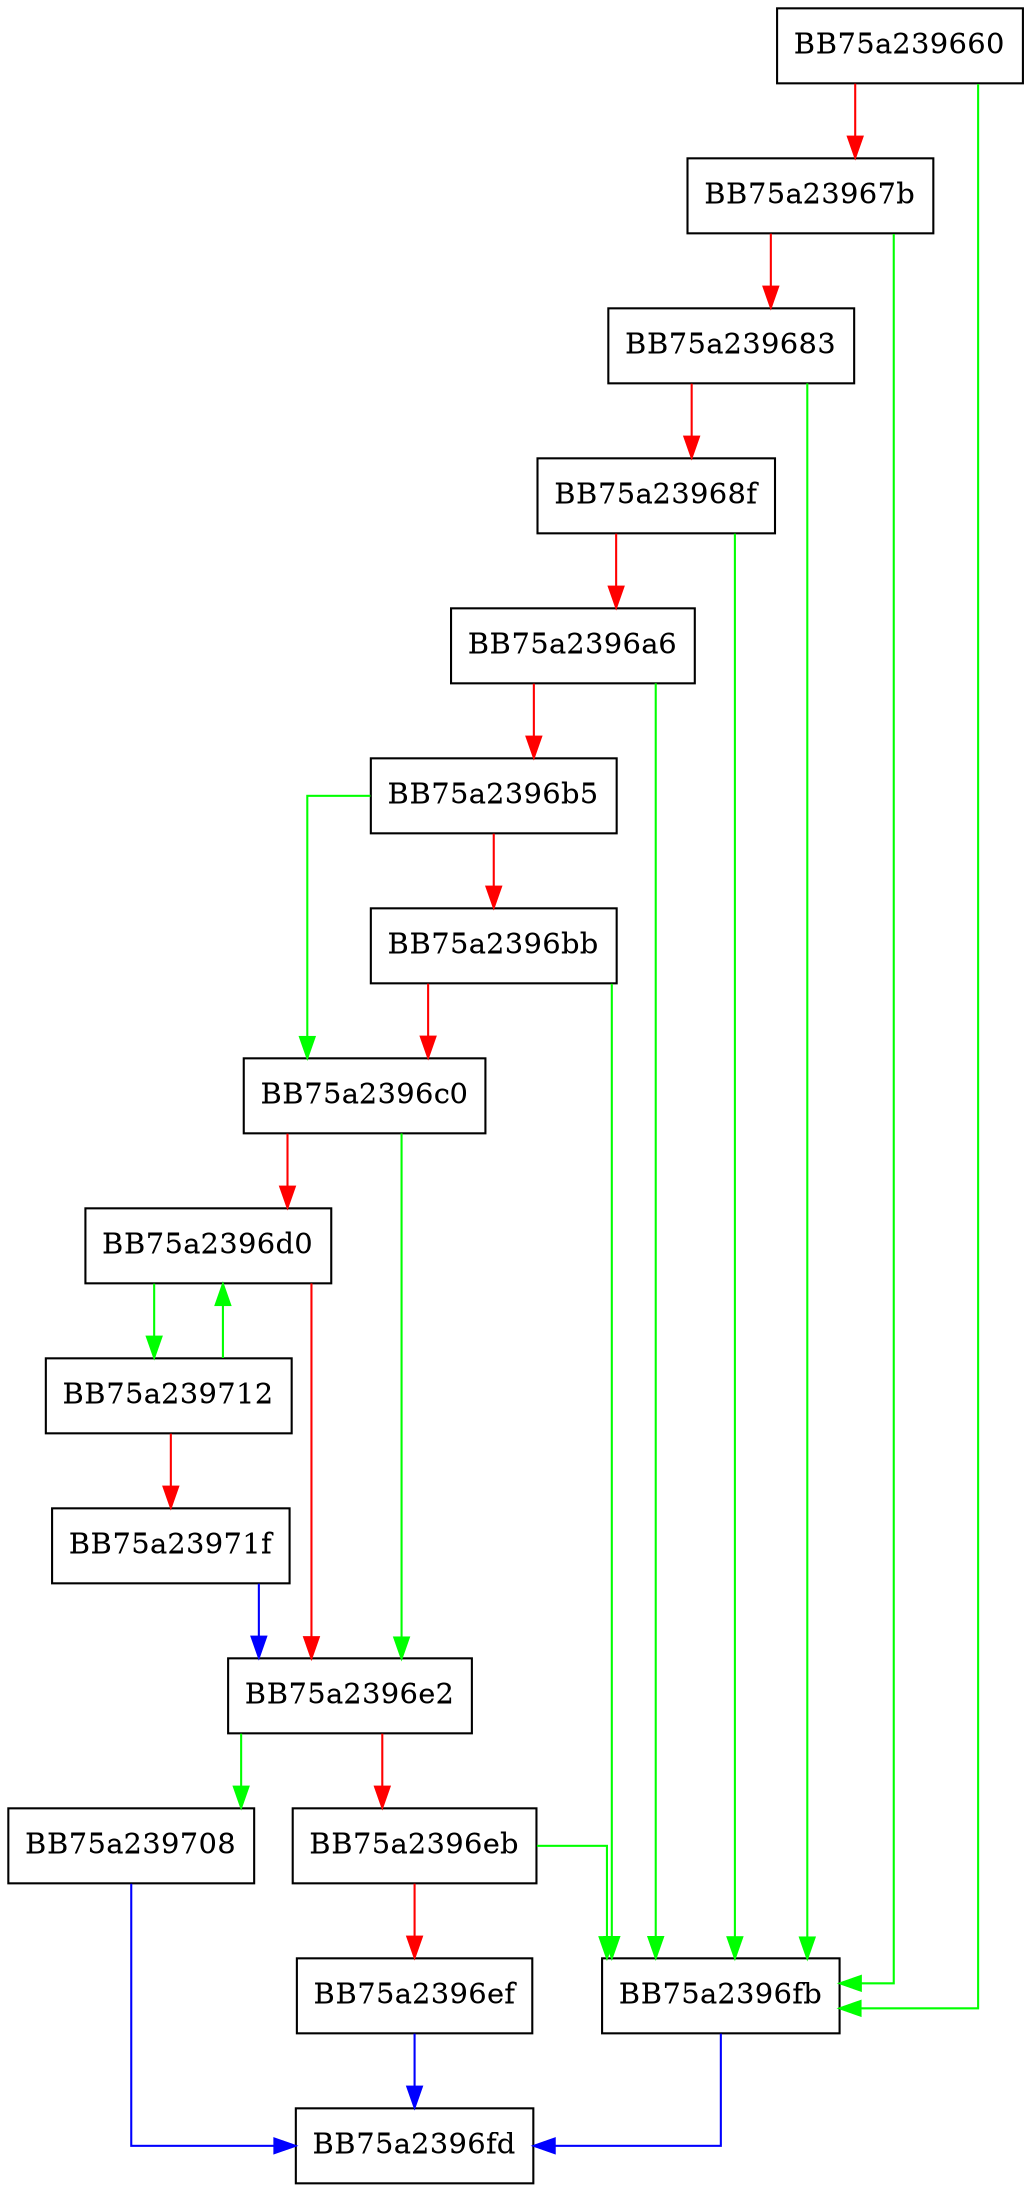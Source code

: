 digraph set_page_cursor {
  node [shape="box"];
  graph [splines=ortho];
  BB75a239660 -> BB75a2396fb [color="green"];
  BB75a239660 -> BB75a23967b [color="red"];
  BB75a23967b -> BB75a2396fb [color="green"];
  BB75a23967b -> BB75a239683 [color="red"];
  BB75a239683 -> BB75a2396fb [color="green"];
  BB75a239683 -> BB75a23968f [color="red"];
  BB75a23968f -> BB75a2396fb [color="green"];
  BB75a23968f -> BB75a2396a6 [color="red"];
  BB75a2396a6 -> BB75a2396fb [color="green"];
  BB75a2396a6 -> BB75a2396b5 [color="red"];
  BB75a2396b5 -> BB75a2396c0 [color="green"];
  BB75a2396b5 -> BB75a2396bb [color="red"];
  BB75a2396bb -> BB75a2396fb [color="green"];
  BB75a2396bb -> BB75a2396c0 [color="red"];
  BB75a2396c0 -> BB75a2396e2 [color="green"];
  BB75a2396c0 -> BB75a2396d0 [color="red"];
  BB75a2396d0 -> BB75a239712 [color="green"];
  BB75a2396d0 -> BB75a2396e2 [color="red"];
  BB75a2396e2 -> BB75a239708 [color="green"];
  BB75a2396e2 -> BB75a2396eb [color="red"];
  BB75a2396eb -> BB75a2396fb [color="green"];
  BB75a2396eb -> BB75a2396ef [color="red"];
  BB75a2396ef -> BB75a2396fd [color="blue"];
  BB75a2396fb -> BB75a2396fd [color="blue"];
  BB75a239708 -> BB75a2396fd [color="blue"];
  BB75a239712 -> BB75a2396d0 [color="green"];
  BB75a239712 -> BB75a23971f [color="red"];
  BB75a23971f -> BB75a2396e2 [color="blue"];
}